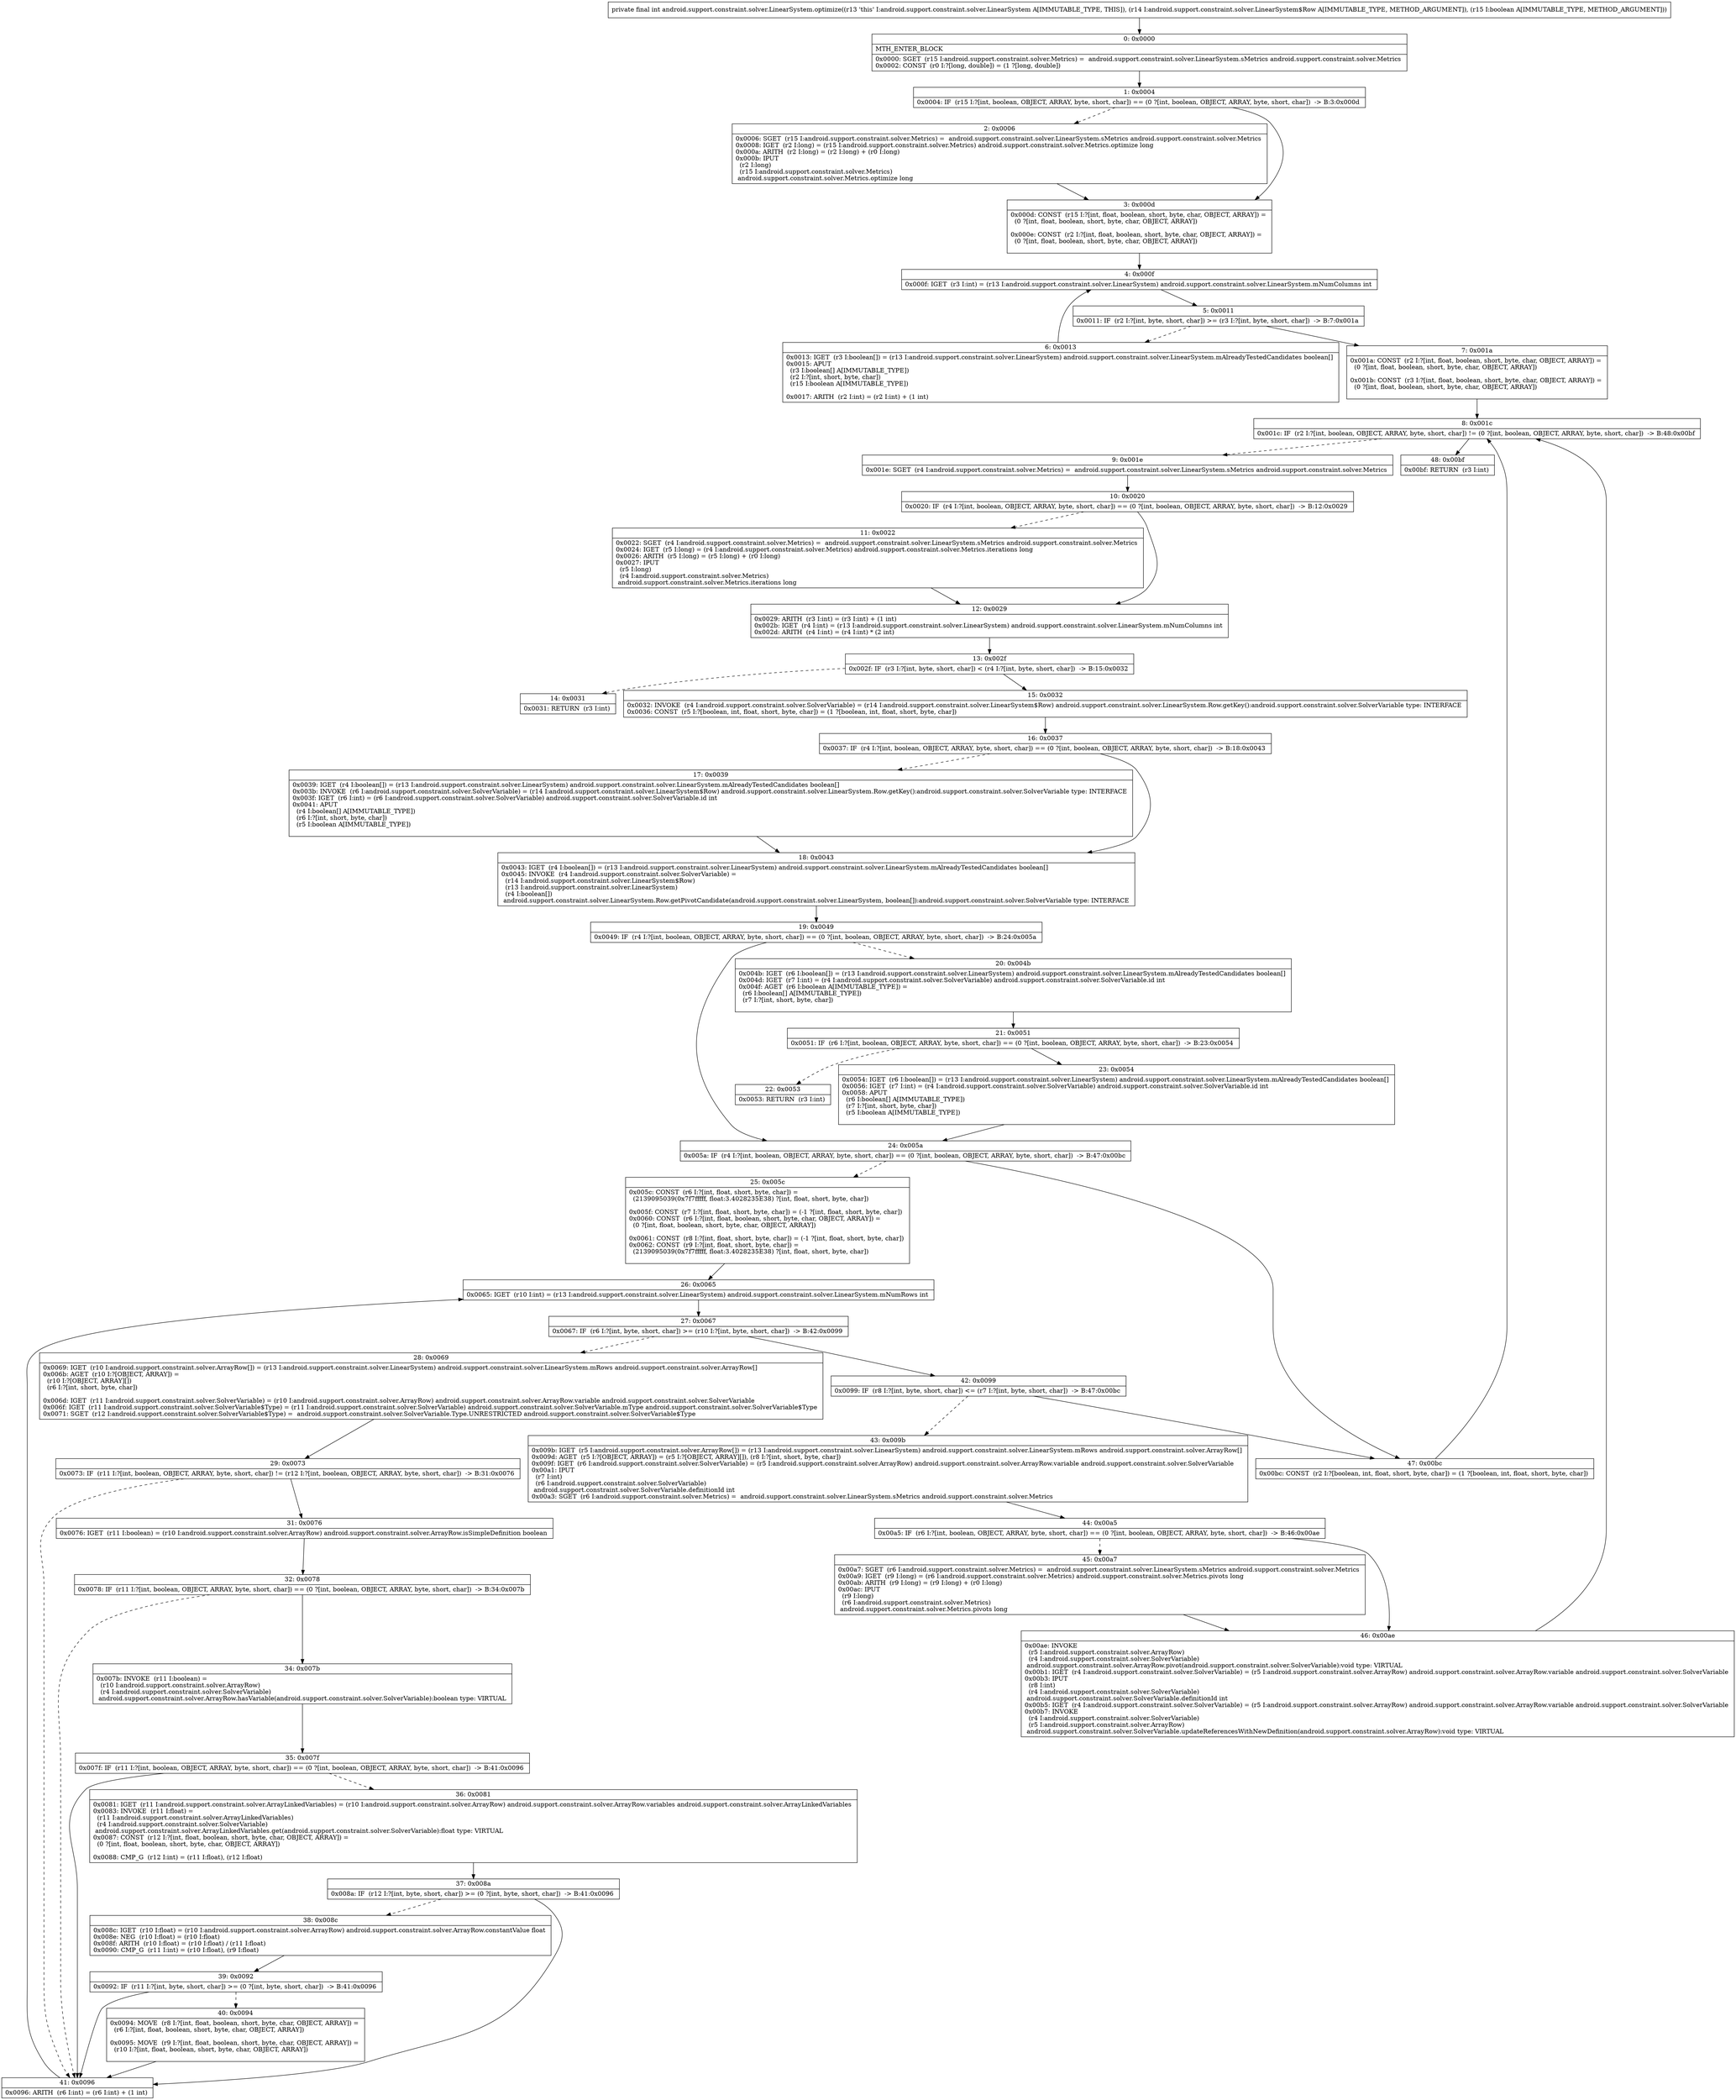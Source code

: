 digraph "CFG forandroid.support.constraint.solver.LinearSystem.optimize(Landroid\/support\/constraint\/solver\/LinearSystem$Row;Z)I" {
Node_0 [shape=record,label="{0\:\ 0x0000|MTH_ENTER_BLOCK\l|0x0000: SGET  (r15 I:android.support.constraint.solver.Metrics) =  android.support.constraint.solver.LinearSystem.sMetrics android.support.constraint.solver.Metrics \l0x0002: CONST  (r0 I:?[long, double]) = (1 ?[long, double]) \l}"];
Node_1 [shape=record,label="{1\:\ 0x0004|0x0004: IF  (r15 I:?[int, boolean, OBJECT, ARRAY, byte, short, char]) == (0 ?[int, boolean, OBJECT, ARRAY, byte, short, char])  \-\> B:3:0x000d \l}"];
Node_2 [shape=record,label="{2\:\ 0x0006|0x0006: SGET  (r15 I:android.support.constraint.solver.Metrics) =  android.support.constraint.solver.LinearSystem.sMetrics android.support.constraint.solver.Metrics \l0x0008: IGET  (r2 I:long) = (r15 I:android.support.constraint.solver.Metrics) android.support.constraint.solver.Metrics.optimize long \l0x000a: ARITH  (r2 I:long) = (r2 I:long) + (r0 I:long) \l0x000b: IPUT  \l  (r2 I:long)\l  (r15 I:android.support.constraint.solver.Metrics)\l android.support.constraint.solver.Metrics.optimize long \l}"];
Node_3 [shape=record,label="{3\:\ 0x000d|0x000d: CONST  (r15 I:?[int, float, boolean, short, byte, char, OBJECT, ARRAY]) = \l  (0 ?[int, float, boolean, short, byte, char, OBJECT, ARRAY])\l \l0x000e: CONST  (r2 I:?[int, float, boolean, short, byte, char, OBJECT, ARRAY]) = \l  (0 ?[int, float, boolean, short, byte, char, OBJECT, ARRAY])\l \l}"];
Node_4 [shape=record,label="{4\:\ 0x000f|0x000f: IGET  (r3 I:int) = (r13 I:android.support.constraint.solver.LinearSystem) android.support.constraint.solver.LinearSystem.mNumColumns int \l}"];
Node_5 [shape=record,label="{5\:\ 0x0011|0x0011: IF  (r2 I:?[int, byte, short, char]) \>= (r3 I:?[int, byte, short, char])  \-\> B:7:0x001a \l}"];
Node_6 [shape=record,label="{6\:\ 0x0013|0x0013: IGET  (r3 I:boolean[]) = (r13 I:android.support.constraint.solver.LinearSystem) android.support.constraint.solver.LinearSystem.mAlreadyTestedCandidates boolean[] \l0x0015: APUT  \l  (r3 I:boolean[] A[IMMUTABLE_TYPE])\l  (r2 I:?[int, short, byte, char])\l  (r15 I:boolean A[IMMUTABLE_TYPE])\l \l0x0017: ARITH  (r2 I:int) = (r2 I:int) + (1 int) \l}"];
Node_7 [shape=record,label="{7\:\ 0x001a|0x001a: CONST  (r2 I:?[int, float, boolean, short, byte, char, OBJECT, ARRAY]) = \l  (0 ?[int, float, boolean, short, byte, char, OBJECT, ARRAY])\l \l0x001b: CONST  (r3 I:?[int, float, boolean, short, byte, char, OBJECT, ARRAY]) = \l  (0 ?[int, float, boolean, short, byte, char, OBJECT, ARRAY])\l \l}"];
Node_8 [shape=record,label="{8\:\ 0x001c|0x001c: IF  (r2 I:?[int, boolean, OBJECT, ARRAY, byte, short, char]) != (0 ?[int, boolean, OBJECT, ARRAY, byte, short, char])  \-\> B:48:0x00bf \l}"];
Node_9 [shape=record,label="{9\:\ 0x001e|0x001e: SGET  (r4 I:android.support.constraint.solver.Metrics) =  android.support.constraint.solver.LinearSystem.sMetrics android.support.constraint.solver.Metrics \l}"];
Node_10 [shape=record,label="{10\:\ 0x0020|0x0020: IF  (r4 I:?[int, boolean, OBJECT, ARRAY, byte, short, char]) == (0 ?[int, boolean, OBJECT, ARRAY, byte, short, char])  \-\> B:12:0x0029 \l}"];
Node_11 [shape=record,label="{11\:\ 0x0022|0x0022: SGET  (r4 I:android.support.constraint.solver.Metrics) =  android.support.constraint.solver.LinearSystem.sMetrics android.support.constraint.solver.Metrics \l0x0024: IGET  (r5 I:long) = (r4 I:android.support.constraint.solver.Metrics) android.support.constraint.solver.Metrics.iterations long \l0x0026: ARITH  (r5 I:long) = (r5 I:long) + (r0 I:long) \l0x0027: IPUT  \l  (r5 I:long)\l  (r4 I:android.support.constraint.solver.Metrics)\l android.support.constraint.solver.Metrics.iterations long \l}"];
Node_12 [shape=record,label="{12\:\ 0x0029|0x0029: ARITH  (r3 I:int) = (r3 I:int) + (1 int) \l0x002b: IGET  (r4 I:int) = (r13 I:android.support.constraint.solver.LinearSystem) android.support.constraint.solver.LinearSystem.mNumColumns int \l0x002d: ARITH  (r4 I:int) = (r4 I:int) * (2 int) \l}"];
Node_13 [shape=record,label="{13\:\ 0x002f|0x002f: IF  (r3 I:?[int, byte, short, char]) \< (r4 I:?[int, byte, short, char])  \-\> B:15:0x0032 \l}"];
Node_14 [shape=record,label="{14\:\ 0x0031|0x0031: RETURN  (r3 I:int) \l}"];
Node_15 [shape=record,label="{15\:\ 0x0032|0x0032: INVOKE  (r4 I:android.support.constraint.solver.SolverVariable) = (r14 I:android.support.constraint.solver.LinearSystem$Row) android.support.constraint.solver.LinearSystem.Row.getKey():android.support.constraint.solver.SolverVariable type: INTERFACE \l0x0036: CONST  (r5 I:?[boolean, int, float, short, byte, char]) = (1 ?[boolean, int, float, short, byte, char]) \l}"];
Node_16 [shape=record,label="{16\:\ 0x0037|0x0037: IF  (r4 I:?[int, boolean, OBJECT, ARRAY, byte, short, char]) == (0 ?[int, boolean, OBJECT, ARRAY, byte, short, char])  \-\> B:18:0x0043 \l}"];
Node_17 [shape=record,label="{17\:\ 0x0039|0x0039: IGET  (r4 I:boolean[]) = (r13 I:android.support.constraint.solver.LinearSystem) android.support.constraint.solver.LinearSystem.mAlreadyTestedCandidates boolean[] \l0x003b: INVOKE  (r6 I:android.support.constraint.solver.SolverVariable) = (r14 I:android.support.constraint.solver.LinearSystem$Row) android.support.constraint.solver.LinearSystem.Row.getKey():android.support.constraint.solver.SolverVariable type: INTERFACE \l0x003f: IGET  (r6 I:int) = (r6 I:android.support.constraint.solver.SolverVariable) android.support.constraint.solver.SolverVariable.id int \l0x0041: APUT  \l  (r4 I:boolean[] A[IMMUTABLE_TYPE])\l  (r6 I:?[int, short, byte, char])\l  (r5 I:boolean A[IMMUTABLE_TYPE])\l \l}"];
Node_18 [shape=record,label="{18\:\ 0x0043|0x0043: IGET  (r4 I:boolean[]) = (r13 I:android.support.constraint.solver.LinearSystem) android.support.constraint.solver.LinearSystem.mAlreadyTestedCandidates boolean[] \l0x0045: INVOKE  (r4 I:android.support.constraint.solver.SolverVariable) = \l  (r14 I:android.support.constraint.solver.LinearSystem$Row)\l  (r13 I:android.support.constraint.solver.LinearSystem)\l  (r4 I:boolean[])\l android.support.constraint.solver.LinearSystem.Row.getPivotCandidate(android.support.constraint.solver.LinearSystem, boolean[]):android.support.constraint.solver.SolverVariable type: INTERFACE \l}"];
Node_19 [shape=record,label="{19\:\ 0x0049|0x0049: IF  (r4 I:?[int, boolean, OBJECT, ARRAY, byte, short, char]) == (0 ?[int, boolean, OBJECT, ARRAY, byte, short, char])  \-\> B:24:0x005a \l}"];
Node_20 [shape=record,label="{20\:\ 0x004b|0x004b: IGET  (r6 I:boolean[]) = (r13 I:android.support.constraint.solver.LinearSystem) android.support.constraint.solver.LinearSystem.mAlreadyTestedCandidates boolean[] \l0x004d: IGET  (r7 I:int) = (r4 I:android.support.constraint.solver.SolverVariable) android.support.constraint.solver.SolverVariable.id int \l0x004f: AGET  (r6 I:boolean A[IMMUTABLE_TYPE]) = \l  (r6 I:boolean[] A[IMMUTABLE_TYPE])\l  (r7 I:?[int, short, byte, char])\l \l}"];
Node_21 [shape=record,label="{21\:\ 0x0051|0x0051: IF  (r6 I:?[int, boolean, OBJECT, ARRAY, byte, short, char]) == (0 ?[int, boolean, OBJECT, ARRAY, byte, short, char])  \-\> B:23:0x0054 \l}"];
Node_22 [shape=record,label="{22\:\ 0x0053|0x0053: RETURN  (r3 I:int) \l}"];
Node_23 [shape=record,label="{23\:\ 0x0054|0x0054: IGET  (r6 I:boolean[]) = (r13 I:android.support.constraint.solver.LinearSystem) android.support.constraint.solver.LinearSystem.mAlreadyTestedCandidates boolean[] \l0x0056: IGET  (r7 I:int) = (r4 I:android.support.constraint.solver.SolverVariable) android.support.constraint.solver.SolverVariable.id int \l0x0058: APUT  \l  (r6 I:boolean[] A[IMMUTABLE_TYPE])\l  (r7 I:?[int, short, byte, char])\l  (r5 I:boolean A[IMMUTABLE_TYPE])\l \l}"];
Node_24 [shape=record,label="{24\:\ 0x005a|0x005a: IF  (r4 I:?[int, boolean, OBJECT, ARRAY, byte, short, char]) == (0 ?[int, boolean, OBJECT, ARRAY, byte, short, char])  \-\> B:47:0x00bc \l}"];
Node_25 [shape=record,label="{25\:\ 0x005c|0x005c: CONST  (r6 I:?[int, float, short, byte, char]) = \l  (2139095039(0x7f7fffff, float:3.4028235E38) ?[int, float, short, byte, char])\l \l0x005f: CONST  (r7 I:?[int, float, short, byte, char]) = (\-1 ?[int, float, short, byte, char]) \l0x0060: CONST  (r6 I:?[int, float, boolean, short, byte, char, OBJECT, ARRAY]) = \l  (0 ?[int, float, boolean, short, byte, char, OBJECT, ARRAY])\l \l0x0061: CONST  (r8 I:?[int, float, short, byte, char]) = (\-1 ?[int, float, short, byte, char]) \l0x0062: CONST  (r9 I:?[int, float, short, byte, char]) = \l  (2139095039(0x7f7fffff, float:3.4028235E38) ?[int, float, short, byte, char])\l \l}"];
Node_26 [shape=record,label="{26\:\ 0x0065|0x0065: IGET  (r10 I:int) = (r13 I:android.support.constraint.solver.LinearSystem) android.support.constraint.solver.LinearSystem.mNumRows int \l}"];
Node_27 [shape=record,label="{27\:\ 0x0067|0x0067: IF  (r6 I:?[int, byte, short, char]) \>= (r10 I:?[int, byte, short, char])  \-\> B:42:0x0099 \l}"];
Node_28 [shape=record,label="{28\:\ 0x0069|0x0069: IGET  (r10 I:android.support.constraint.solver.ArrayRow[]) = (r13 I:android.support.constraint.solver.LinearSystem) android.support.constraint.solver.LinearSystem.mRows android.support.constraint.solver.ArrayRow[] \l0x006b: AGET  (r10 I:?[OBJECT, ARRAY]) = \l  (r10 I:?[OBJECT, ARRAY][])\l  (r6 I:?[int, short, byte, char])\l \l0x006d: IGET  (r11 I:android.support.constraint.solver.SolverVariable) = (r10 I:android.support.constraint.solver.ArrayRow) android.support.constraint.solver.ArrayRow.variable android.support.constraint.solver.SolverVariable \l0x006f: IGET  (r11 I:android.support.constraint.solver.SolverVariable$Type) = (r11 I:android.support.constraint.solver.SolverVariable) android.support.constraint.solver.SolverVariable.mType android.support.constraint.solver.SolverVariable$Type \l0x0071: SGET  (r12 I:android.support.constraint.solver.SolverVariable$Type) =  android.support.constraint.solver.SolverVariable.Type.UNRESTRICTED android.support.constraint.solver.SolverVariable$Type \l}"];
Node_29 [shape=record,label="{29\:\ 0x0073|0x0073: IF  (r11 I:?[int, boolean, OBJECT, ARRAY, byte, short, char]) != (r12 I:?[int, boolean, OBJECT, ARRAY, byte, short, char])  \-\> B:31:0x0076 \l}"];
Node_31 [shape=record,label="{31\:\ 0x0076|0x0076: IGET  (r11 I:boolean) = (r10 I:android.support.constraint.solver.ArrayRow) android.support.constraint.solver.ArrayRow.isSimpleDefinition boolean \l}"];
Node_32 [shape=record,label="{32\:\ 0x0078|0x0078: IF  (r11 I:?[int, boolean, OBJECT, ARRAY, byte, short, char]) == (0 ?[int, boolean, OBJECT, ARRAY, byte, short, char])  \-\> B:34:0x007b \l}"];
Node_34 [shape=record,label="{34\:\ 0x007b|0x007b: INVOKE  (r11 I:boolean) = \l  (r10 I:android.support.constraint.solver.ArrayRow)\l  (r4 I:android.support.constraint.solver.SolverVariable)\l android.support.constraint.solver.ArrayRow.hasVariable(android.support.constraint.solver.SolverVariable):boolean type: VIRTUAL \l}"];
Node_35 [shape=record,label="{35\:\ 0x007f|0x007f: IF  (r11 I:?[int, boolean, OBJECT, ARRAY, byte, short, char]) == (0 ?[int, boolean, OBJECT, ARRAY, byte, short, char])  \-\> B:41:0x0096 \l}"];
Node_36 [shape=record,label="{36\:\ 0x0081|0x0081: IGET  (r11 I:android.support.constraint.solver.ArrayLinkedVariables) = (r10 I:android.support.constraint.solver.ArrayRow) android.support.constraint.solver.ArrayRow.variables android.support.constraint.solver.ArrayLinkedVariables \l0x0083: INVOKE  (r11 I:float) = \l  (r11 I:android.support.constraint.solver.ArrayLinkedVariables)\l  (r4 I:android.support.constraint.solver.SolverVariable)\l android.support.constraint.solver.ArrayLinkedVariables.get(android.support.constraint.solver.SolverVariable):float type: VIRTUAL \l0x0087: CONST  (r12 I:?[int, float, boolean, short, byte, char, OBJECT, ARRAY]) = \l  (0 ?[int, float, boolean, short, byte, char, OBJECT, ARRAY])\l \l0x0088: CMP_G  (r12 I:int) = (r11 I:float), (r12 I:float) \l}"];
Node_37 [shape=record,label="{37\:\ 0x008a|0x008a: IF  (r12 I:?[int, byte, short, char]) \>= (0 ?[int, byte, short, char])  \-\> B:41:0x0096 \l}"];
Node_38 [shape=record,label="{38\:\ 0x008c|0x008c: IGET  (r10 I:float) = (r10 I:android.support.constraint.solver.ArrayRow) android.support.constraint.solver.ArrayRow.constantValue float \l0x008e: NEG  (r10 I:float) = (r10 I:float) \l0x008f: ARITH  (r10 I:float) = (r10 I:float) \/ (r11 I:float) \l0x0090: CMP_G  (r11 I:int) = (r10 I:float), (r9 I:float) \l}"];
Node_39 [shape=record,label="{39\:\ 0x0092|0x0092: IF  (r11 I:?[int, byte, short, char]) \>= (0 ?[int, byte, short, char])  \-\> B:41:0x0096 \l}"];
Node_40 [shape=record,label="{40\:\ 0x0094|0x0094: MOVE  (r8 I:?[int, float, boolean, short, byte, char, OBJECT, ARRAY]) = \l  (r6 I:?[int, float, boolean, short, byte, char, OBJECT, ARRAY])\l \l0x0095: MOVE  (r9 I:?[int, float, boolean, short, byte, char, OBJECT, ARRAY]) = \l  (r10 I:?[int, float, boolean, short, byte, char, OBJECT, ARRAY])\l \l}"];
Node_41 [shape=record,label="{41\:\ 0x0096|0x0096: ARITH  (r6 I:int) = (r6 I:int) + (1 int) \l}"];
Node_42 [shape=record,label="{42\:\ 0x0099|0x0099: IF  (r8 I:?[int, byte, short, char]) \<= (r7 I:?[int, byte, short, char])  \-\> B:47:0x00bc \l}"];
Node_43 [shape=record,label="{43\:\ 0x009b|0x009b: IGET  (r5 I:android.support.constraint.solver.ArrayRow[]) = (r13 I:android.support.constraint.solver.LinearSystem) android.support.constraint.solver.LinearSystem.mRows android.support.constraint.solver.ArrayRow[] \l0x009d: AGET  (r5 I:?[OBJECT, ARRAY]) = (r5 I:?[OBJECT, ARRAY][]), (r8 I:?[int, short, byte, char]) \l0x009f: IGET  (r6 I:android.support.constraint.solver.SolverVariable) = (r5 I:android.support.constraint.solver.ArrayRow) android.support.constraint.solver.ArrayRow.variable android.support.constraint.solver.SolverVariable \l0x00a1: IPUT  \l  (r7 I:int)\l  (r6 I:android.support.constraint.solver.SolverVariable)\l android.support.constraint.solver.SolverVariable.definitionId int \l0x00a3: SGET  (r6 I:android.support.constraint.solver.Metrics) =  android.support.constraint.solver.LinearSystem.sMetrics android.support.constraint.solver.Metrics \l}"];
Node_44 [shape=record,label="{44\:\ 0x00a5|0x00a5: IF  (r6 I:?[int, boolean, OBJECT, ARRAY, byte, short, char]) == (0 ?[int, boolean, OBJECT, ARRAY, byte, short, char])  \-\> B:46:0x00ae \l}"];
Node_45 [shape=record,label="{45\:\ 0x00a7|0x00a7: SGET  (r6 I:android.support.constraint.solver.Metrics) =  android.support.constraint.solver.LinearSystem.sMetrics android.support.constraint.solver.Metrics \l0x00a9: IGET  (r9 I:long) = (r6 I:android.support.constraint.solver.Metrics) android.support.constraint.solver.Metrics.pivots long \l0x00ab: ARITH  (r9 I:long) = (r9 I:long) + (r0 I:long) \l0x00ac: IPUT  \l  (r9 I:long)\l  (r6 I:android.support.constraint.solver.Metrics)\l android.support.constraint.solver.Metrics.pivots long \l}"];
Node_46 [shape=record,label="{46\:\ 0x00ae|0x00ae: INVOKE  \l  (r5 I:android.support.constraint.solver.ArrayRow)\l  (r4 I:android.support.constraint.solver.SolverVariable)\l android.support.constraint.solver.ArrayRow.pivot(android.support.constraint.solver.SolverVariable):void type: VIRTUAL \l0x00b1: IGET  (r4 I:android.support.constraint.solver.SolverVariable) = (r5 I:android.support.constraint.solver.ArrayRow) android.support.constraint.solver.ArrayRow.variable android.support.constraint.solver.SolverVariable \l0x00b3: IPUT  \l  (r8 I:int)\l  (r4 I:android.support.constraint.solver.SolverVariable)\l android.support.constraint.solver.SolverVariable.definitionId int \l0x00b5: IGET  (r4 I:android.support.constraint.solver.SolverVariable) = (r5 I:android.support.constraint.solver.ArrayRow) android.support.constraint.solver.ArrayRow.variable android.support.constraint.solver.SolverVariable \l0x00b7: INVOKE  \l  (r4 I:android.support.constraint.solver.SolverVariable)\l  (r5 I:android.support.constraint.solver.ArrayRow)\l android.support.constraint.solver.SolverVariable.updateReferencesWithNewDefinition(android.support.constraint.solver.ArrayRow):void type: VIRTUAL \l}"];
Node_47 [shape=record,label="{47\:\ 0x00bc|0x00bc: CONST  (r2 I:?[boolean, int, float, short, byte, char]) = (1 ?[boolean, int, float, short, byte, char]) \l}"];
Node_48 [shape=record,label="{48\:\ 0x00bf|0x00bf: RETURN  (r3 I:int) \l}"];
MethodNode[shape=record,label="{private final int android.support.constraint.solver.LinearSystem.optimize((r13 'this' I:android.support.constraint.solver.LinearSystem A[IMMUTABLE_TYPE, THIS]), (r14 I:android.support.constraint.solver.LinearSystem$Row A[IMMUTABLE_TYPE, METHOD_ARGUMENT]), (r15 I:boolean A[IMMUTABLE_TYPE, METHOD_ARGUMENT])) }"];
MethodNode -> Node_0;
Node_0 -> Node_1;
Node_1 -> Node_2[style=dashed];
Node_1 -> Node_3;
Node_2 -> Node_3;
Node_3 -> Node_4;
Node_4 -> Node_5;
Node_5 -> Node_6[style=dashed];
Node_5 -> Node_7;
Node_6 -> Node_4;
Node_7 -> Node_8;
Node_8 -> Node_9[style=dashed];
Node_8 -> Node_48;
Node_9 -> Node_10;
Node_10 -> Node_11[style=dashed];
Node_10 -> Node_12;
Node_11 -> Node_12;
Node_12 -> Node_13;
Node_13 -> Node_14[style=dashed];
Node_13 -> Node_15;
Node_15 -> Node_16;
Node_16 -> Node_17[style=dashed];
Node_16 -> Node_18;
Node_17 -> Node_18;
Node_18 -> Node_19;
Node_19 -> Node_20[style=dashed];
Node_19 -> Node_24;
Node_20 -> Node_21;
Node_21 -> Node_22[style=dashed];
Node_21 -> Node_23;
Node_23 -> Node_24;
Node_24 -> Node_25[style=dashed];
Node_24 -> Node_47;
Node_25 -> Node_26;
Node_26 -> Node_27;
Node_27 -> Node_28[style=dashed];
Node_27 -> Node_42;
Node_28 -> Node_29;
Node_29 -> Node_31;
Node_29 -> Node_41[style=dashed];
Node_31 -> Node_32;
Node_32 -> Node_34;
Node_32 -> Node_41[style=dashed];
Node_34 -> Node_35;
Node_35 -> Node_36[style=dashed];
Node_35 -> Node_41;
Node_36 -> Node_37;
Node_37 -> Node_38[style=dashed];
Node_37 -> Node_41;
Node_38 -> Node_39;
Node_39 -> Node_40[style=dashed];
Node_39 -> Node_41;
Node_40 -> Node_41;
Node_41 -> Node_26;
Node_42 -> Node_43[style=dashed];
Node_42 -> Node_47;
Node_43 -> Node_44;
Node_44 -> Node_45[style=dashed];
Node_44 -> Node_46;
Node_45 -> Node_46;
Node_46 -> Node_8;
Node_47 -> Node_8;
}

